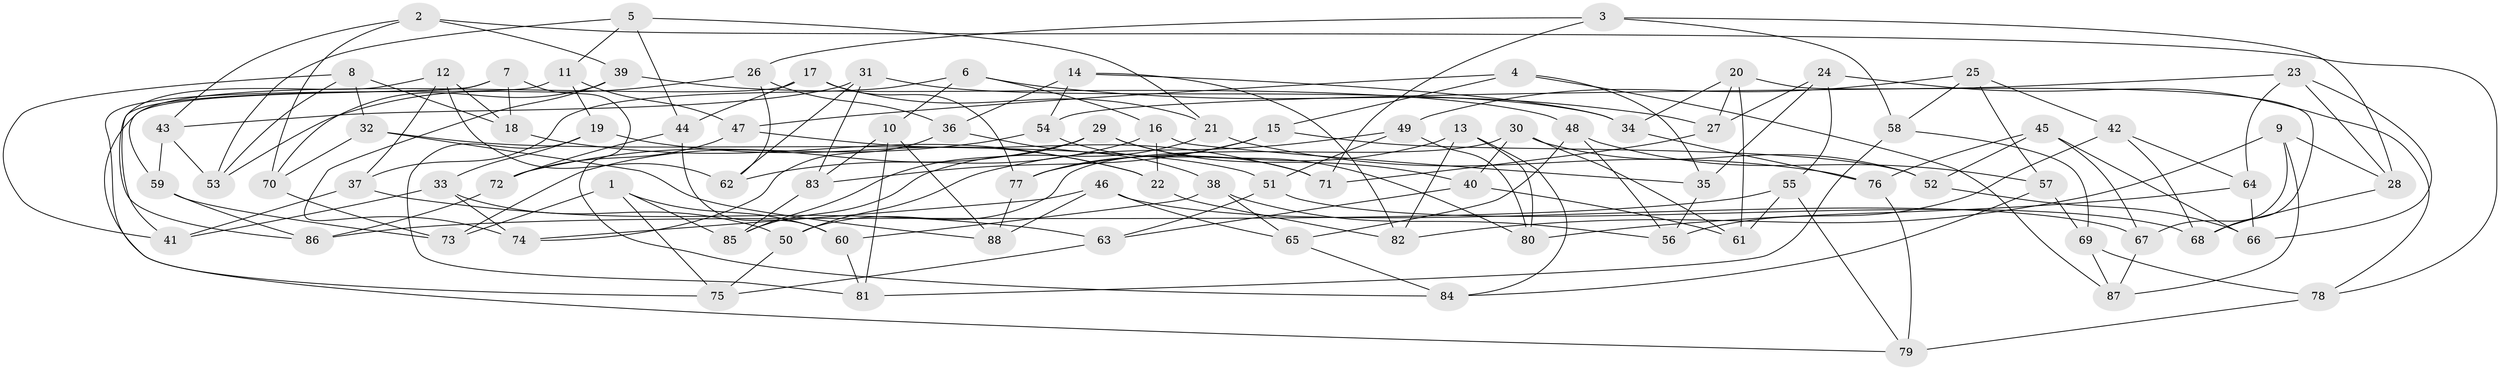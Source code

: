 // Generated by graph-tools (version 1.1) at 2025/16/03/09/25 04:16:25]
// undirected, 88 vertices, 176 edges
graph export_dot {
graph [start="1"]
  node [color=gray90,style=filled];
  1;
  2;
  3;
  4;
  5;
  6;
  7;
  8;
  9;
  10;
  11;
  12;
  13;
  14;
  15;
  16;
  17;
  18;
  19;
  20;
  21;
  22;
  23;
  24;
  25;
  26;
  27;
  28;
  29;
  30;
  31;
  32;
  33;
  34;
  35;
  36;
  37;
  38;
  39;
  40;
  41;
  42;
  43;
  44;
  45;
  46;
  47;
  48;
  49;
  50;
  51;
  52;
  53;
  54;
  55;
  56;
  57;
  58;
  59;
  60;
  61;
  62;
  63;
  64;
  65;
  66;
  67;
  68;
  69;
  70;
  71;
  72;
  73;
  74;
  75;
  76;
  77;
  78;
  79;
  80;
  81;
  82;
  83;
  84;
  85;
  86;
  87;
  88;
  1 -- 75;
  1 -- 85;
  1 -- 73;
  1 -- 60;
  2 -- 78;
  2 -- 39;
  2 -- 43;
  2 -- 70;
  3 -- 28;
  3 -- 58;
  3 -- 26;
  3 -- 71;
  4 -- 47;
  4 -- 15;
  4 -- 35;
  4 -- 87;
  5 -- 21;
  5 -- 44;
  5 -- 53;
  5 -- 11;
  6 -- 10;
  6 -- 16;
  6 -- 27;
  6 -- 37;
  7 -- 41;
  7 -- 59;
  7 -- 84;
  7 -- 18;
  8 -- 18;
  8 -- 32;
  8 -- 53;
  8 -- 41;
  9 -- 87;
  9 -- 82;
  9 -- 28;
  9 -- 67;
  10 -- 81;
  10 -- 88;
  10 -- 83;
  11 -- 47;
  11 -- 19;
  11 -- 75;
  12 -- 18;
  12 -- 86;
  12 -- 62;
  12 -- 37;
  13 -- 77;
  13 -- 80;
  13 -- 82;
  13 -- 84;
  14 -- 36;
  14 -- 82;
  14 -- 54;
  14 -- 34;
  15 -- 83;
  15 -- 52;
  15 -- 77;
  16 -- 22;
  16 -- 62;
  16 -- 35;
  17 -- 79;
  17 -- 77;
  17 -- 21;
  17 -- 44;
  18 -- 22;
  19 -- 22;
  19 -- 81;
  19 -- 33;
  20 -- 34;
  20 -- 27;
  20 -- 68;
  20 -- 61;
  21 -- 76;
  21 -- 85;
  22 -- 82;
  23 -- 64;
  23 -- 28;
  23 -- 54;
  23 -- 66;
  24 -- 35;
  24 -- 78;
  24 -- 27;
  24 -- 55;
  25 -- 42;
  25 -- 58;
  25 -- 57;
  25 -- 49;
  26 -- 62;
  26 -- 36;
  26 -- 53;
  27 -- 71;
  28 -- 68;
  29 -- 40;
  29 -- 85;
  29 -- 80;
  29 -- 73;
  30 -- 52;
  30 -- 50;
  30 -- 61;
  30 -- 40;
  31 -- 34;
  31 -- 83;
  31 -- 43;
  31 -- 62;
  32 -- 51;
  32 -- 88;
  32 -- 70;
  33 -- 74;
  33 -- 41;
  33 -- 50;
  34 -- 76;
  35 -- 56;
  36 -- 74;
  36 -- 38;
  37 -- 41;
  37 -- 63;
  38 -- 65;
  38 -- 60;
  38 -- 56;
  39 -- 70;
  39 -- 74;
  39 -- 48;
  40 -- 63;
  40 -- 61;
  42 -- 56;
  42 -- 68;
  42 -- 64;
  43 -- 59;
  43 -- 53;
  44 -- 72;
  44 -- 60;
  45 -- 52;
  45 -- 67;
  45 -- 76;
  45 -- 66;
  46 -- 67;
  46 -- 65;
  46 -- 74;
  46 -- 88;
  47 -- 72;
  47 -- 71;
  48 -- 65;
  48 -- 57;
  48 -- 56;
  49 -- 80;
  49 -- 51;
  49 -- 50;
  50 -- 75;
  51 -- 68;
  51 -- 63;
  52 -- 66;
  54 -- 71;
  54 -- 72;
  55 -- 61;
  55 -- 79;
  55 -- 86;
  57 -- 84;
  57 -- 69;
  58 -- 81;
  58 -- 69;
  59 -- 86;
  59 -- 73;
  60 -- 81;
  63 -- 75;
  64 -- 80;
  64 -- 66;
  65 -- 84;
  67 -- 87;
  69 -- 87;
  69 -- 78;
  70 -- 73;
  72 -- 86;
  76 -- 79;
  77 -- 88;
  78 -- 79;
  83 -- 85;
}
